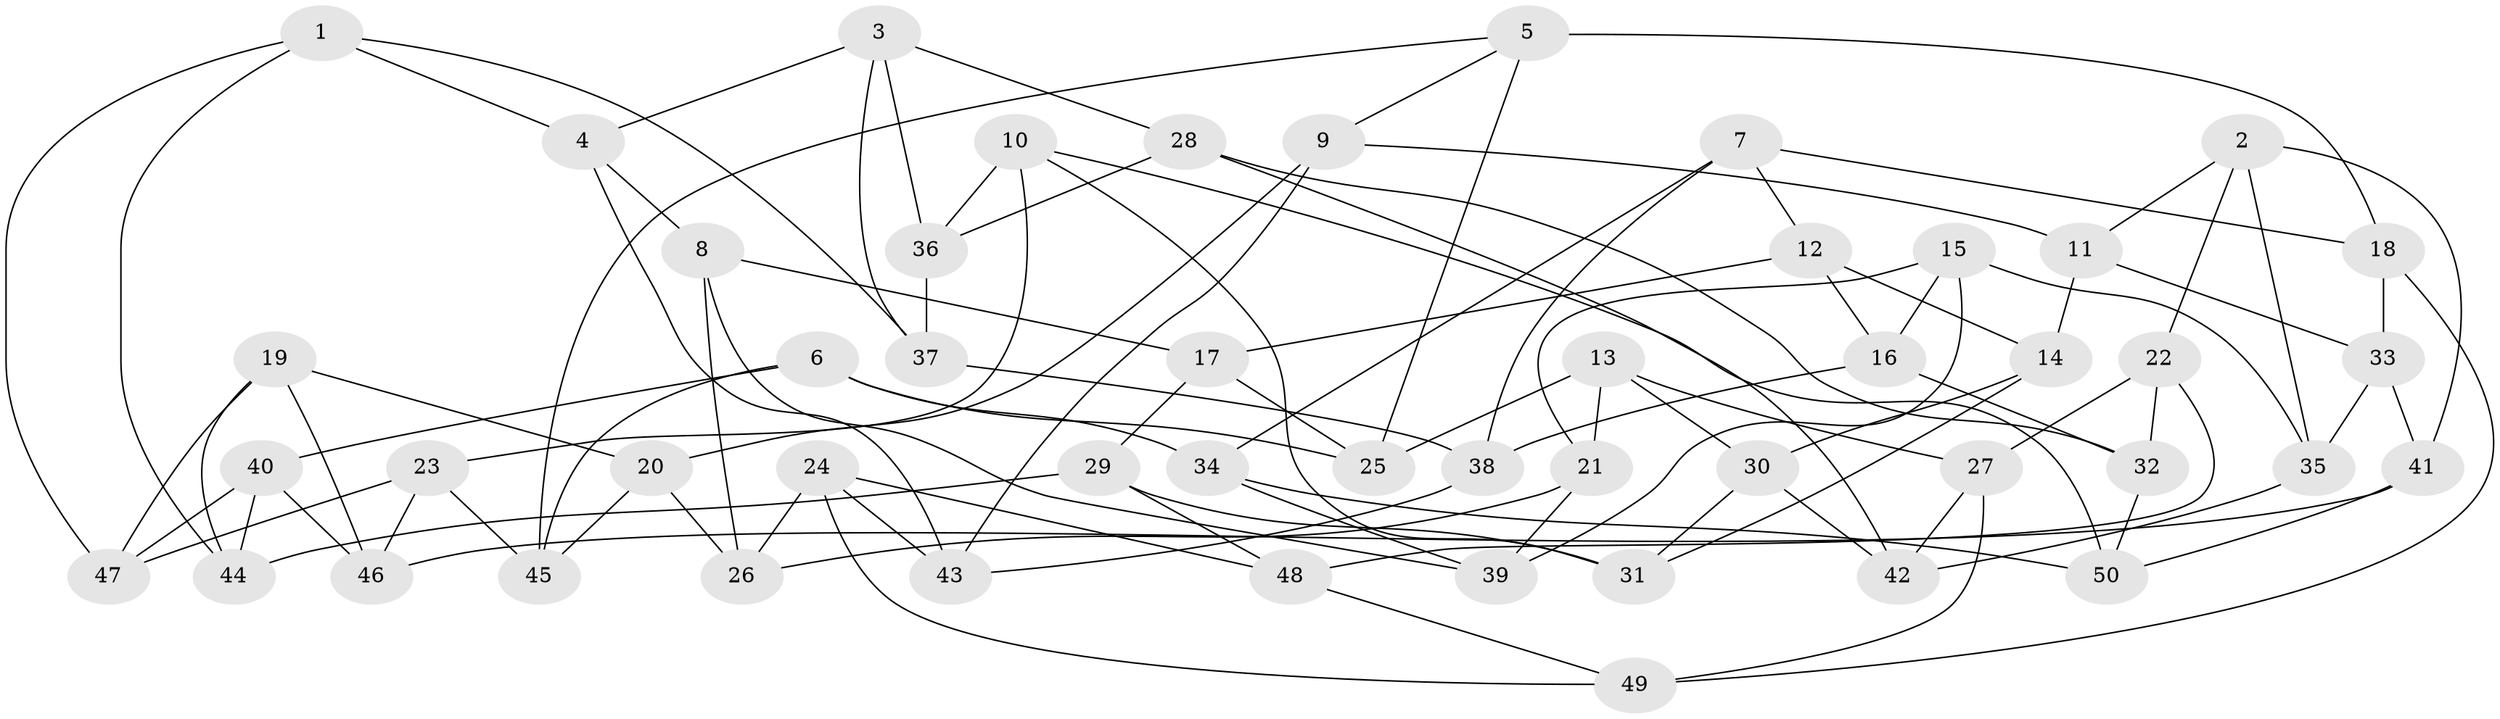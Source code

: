 // coarse degree distribution, {5: 0.37037037037037035, 3: 0.07407407407407407, 6: 0.37037037037037035, 4: 0.18518518518518517}
// Generated by graph-tools (version 1.1) at 2025/42/03/06/25 10:42:24]
// undirected, 50 vertices, 100 edges
graph export_dot {
graph [start="1"]
  node [color=gray90,style=filled];
  1;
  2;
  3;
  4;
  5;
  6;
  7;
  8;
  9;
  10;
  11;
  12;
  13;
  14;
  15;
  16;
  17;
  18;
  19;
  20;
  21;
  22;
  23;
  24;
  25;
  26;
  27;
  28;
  29;
  30;
  31;
  32;
  33;
  34;
  35;
  36;
  37;
  38;
  39;
  40;
  41;
  42;
  43;
  44;
  45;
  46;
  47;
  48;
  49;
  50;
  1 -- 47;
  1 -- 37;
  1 -- 4;
  1 -- 44;
  2 -- 22;
  2 -- 11;
  2 -- 41;
  2 -- 35;
  3 -- 36;
  3 -- 4;
  3 -- 28;
  3 -- 37;
  4 -- 8;
  4 -- 43;
  5 -- 25;
  5 -- 45;
  5 -- 18;
  5 -- 9;
  6 -- 34;
  6 -- 45;
  6 -- 40;
  6 -- 25;
  7 -- 38;
  7 -- 18;
  7 -- 34;
  7 -- 12;
  8 -- 39;
  8 -- 17;
  8 -- 26;
  9 -- 11;
  9 -- 43;
  9 -- 20;
  10 -- 31;
  10 -- 36;
  10 -- 23;
  10 -- 50;
  11 -- 14;
  11 -- 33;
  12 -- 17;
  12 -- 16;
  12 -- 14;
  13 -- 21;
  13 -- 25;
  13 -- 30;
  13 -- 27;
  14 -- 31;
  14 -- 30;
  15 -- 35;
  15 -- 16;
  15 -- 21;
  15 -- 39;
  16 -- 32;
  16 -- 38;
  17 -- 29;
  17 -- 25;
  18 -- 49;
  18 -- 33;
  19 -- 46;
  19 -- 44;
  19 -- 20;
  19 -- 47;
  20 -- 45;
  20 -- 26;
  21 -- 39;
  21 -- 26;
  22 -- 32;
  22 -- 48;
  22 -- 27;
  23 -- 47;
  23 -- 45;
  23 -- 46;
  24 -- 48;
  24 -- 43;
  24 -- 26;
  24 -- 49;
  27 -- 42;
  27 -- 49;
  28 -- 36;
  28 -- 32;
  28 -- 42;
  29 -- 44;
  29 -- 31;
  29 -- 48;
  30 -- 31;
  30 -- 42;
  32 -- 50;
  33 -- 35;
  33 -- 41;
  34 -- 39;
  34 -- 50;
  35 -- 42;
  36 -- 37;
  37 -- 38;
  38 -- 43;
  40 -- 46;
  40 -- 47;
  40 -- 44;
  41 -- 46;
  41 -- 50;
  48 -- 49;
}
